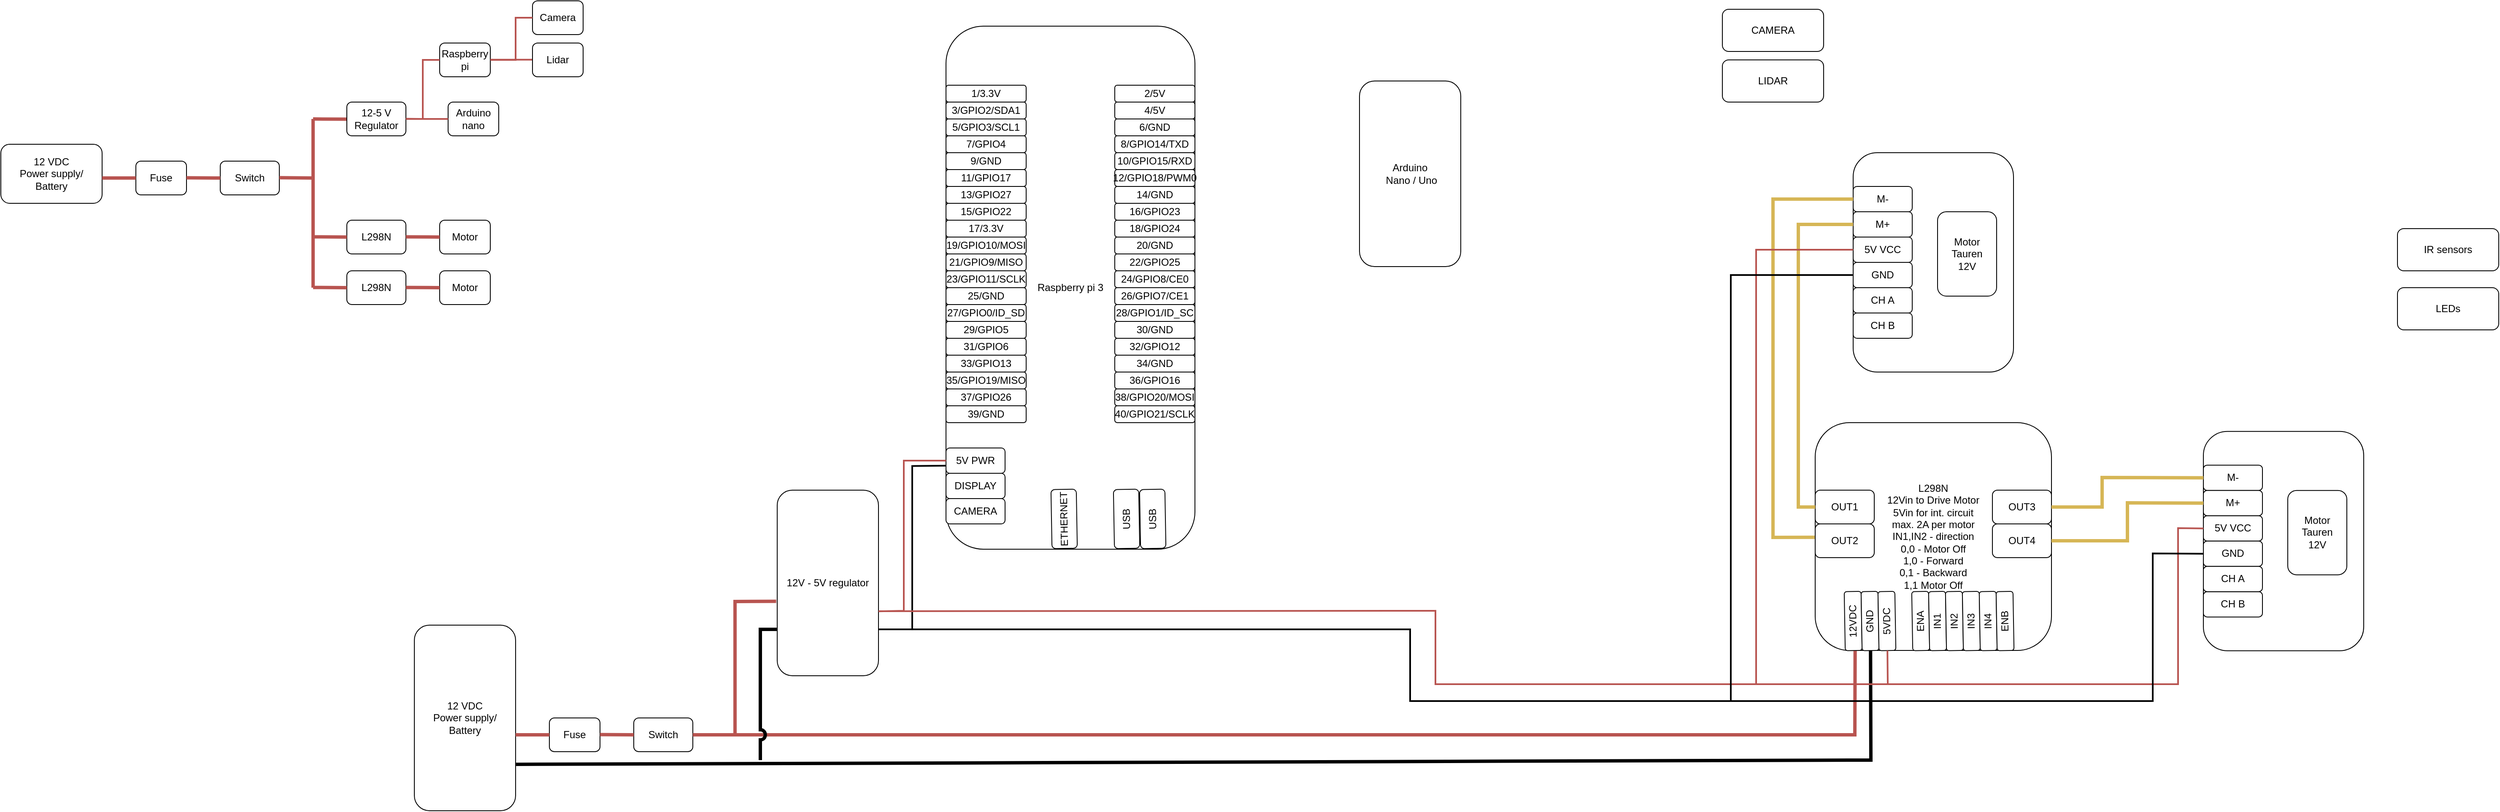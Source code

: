 <mxfile version="26.0.4">
  <diagram name="Page-1" id="2LinaW2AHTQOWjEhbmdY">
    <mxGraphModel dx="4407" dy="145" grid="1" gridSize="10" guides="1" tooltips="1" connect="1" arrows="1" fold="1" page="1" pageScale="1" pageWidth="850" pageHeight="1100" math="0" shadow="0">
      <root>
        <mxCell id="0" />
        <mxCell id="1" parent="0" />
        <mxCell id="aMWkvihcd568fM1Jqf82-2" value="12 VDC&lt;div&gt;Power supply/&lt;/div&gt;&lt;div&gt;Battery&lt;/div&gt;" style="rounded=1;whiteSpace=wrap;html=1;" parent="1" vertex="1">
          <mxGeometry x="-2180" y="1270" width="120" height="70" as="geometry" />
        </mxCell>
        <mxCell id="aMWkvihcd568fM1Jqf82-3" value="Switch" style="rounded=1;whiteSpace=wrap;html=1;" parent="1" vertex="1">
          <mxGeometry x="-1920" y="1290" width="70" height="40" as="geometry" />
        </mxCell>
        <mxCell id="aMWkvihcd568fM1Jqf82-12" value="LIDAR" style="rounded=1;whiteSpace=wrap;html=1;" parent="1" vertex="1">
          <mxGeometry x="-140" y="1170" width="120" height="50" as="geometry" />
        </mxCell>
        <mxCell id="aMWkvihcd568fM1Jqf82-13" value="IR sensors" style="rounded=1;whiteSpace=wrap;html=1;" parent="1" vertex="1">
          <mxGeometry x="660" y="1370" width="120" height="50" as="geometry" />
        </mxCell>
        <mxCell id="aMWkvihcd568fM1Jqf82-14" value="LEDs" style="rounded=1;whiteSpace=wrap;html=1;" parent="1" vertex="1">
          <mxGeometry x="660" y="1440" width="120" height="50" as="geometry" />
        </mxCell>
        <mxCell id="k5Y21xuu-AIX9unIA5QX-1" value="Fuse" style="rounded=1;whiteSpace=wrap;html=1;" parent="1" vertex="1">
          <mxGeometry x="-2020" y="1290" width="60" height="40" as="geometry" />
        </mxCell>
        <mxCell id="k5Y21xuu-AIX9unIA5QX-2" value="" style="endArrow=none;html=1;rounded=0;fillColor=#f8cecc;strokeColor=#b85450;strokeWidth=4;" parent="1" edge="1">
          <mxGeometry width="50" height="50" relative="1" as="geometry">
            <mxPoint x="-2060" y="1310" as="sourcePoint" />
            <mxPoint x="-2020" y="1310" as="targetPoint" />
          </mxGeometry>
        </mxCell>
        <mxCell id="k5Y21xuu-AIX9unIA5QX-5" value="" style="endArrow=none;html=1;rounded=0;fillColor=#f8cecc;strokeColor=#b85450;strokeWidth=4;" parent="1" edge="1">
          <mxGeometry width="50" height="50" relative="1" as="geometry">
            <mxPoint x="-1960" y="1309.71" as="sourcePoint" />
            <mxPoint x="-1920" y="1310" as="targetPoint" />
          </mxGeometry>
        </mxCell>
        <mxCell id="k5Y21xuu-AIX9unIA5QX-6" value="" style="endArrow=none;html=1;rounded=0;fillColor=#f8cecc;strokeColor=#b85450;strokeWidth=4;" parent="1" edge="1">
          <mxGeometry width="50" height="50" relative="1" as="geometry">
            <mxPoint x="-1850" y="1309.66" as="sourcePoint" />
            <mxPoint x="-1810" y="1309.95" as="targetPoint" />
          </mxGeometry>
        </mxCell>
        <mxCell id="k5Y21xuu-AIX9unIA5QX-7" value="" style="endArrow=none;html=1;rounded=0;fillColor=#f8cecc;strokeColor=#b85450;strokeWidth=4;" parent="1" edge="1">
          <mxGeometry width="50" height="50" relative="1" as="geometry">
            <mxPoint x="-1810" y="1240.02" as="sourcePoint" />
            <mxPoint x="-1810" y="1440" as="targetPoint" />
          </mxGeometry>
        </mxCell>
        <mxCell id="k5Y21xuu-AIX9unIA5QX-8" value="" style="endArrow=none;html=1;rounded=0;fillColor=#f8cecc;strokeColor=#b85450;strokeWidth=4;" parent="1" edge="1">
          <mxGeometry width="50" height="50" relative="1" as="geometry">
            <mxPoint x="-1810" y="1240" as="sourcePoint" />
            <mxPoint x="-1770" y="1240.29" as="targetPoint" />
          </mxGeometry>
        </mxCell>
        <mxCell id="k5Y21xuu-AIX9unIA5QX-9" value="12-5 V&lt;div&gt;Regulator&lt;/div&gt;" style="rounded=1;whiteSpace=wrap;html=1;" parent="1" vertex="1">
          <mxGeometry x="-1770" y="1220" width="70" height="40" as="geometry" />
        </mxCell>
        <mxCell id="k5Y21xuu-AIX9unIA5QX-10" value="L298N" style="rounded=1;whiteSpace=wrap;html=1;" parent="1" vertex="1">
          <mxGeometry x="-1770" y="1360" width="70" height="40" as="geometry" />
        </mxCell>
        <mxCell id="k5Y21xuu-AIX9unIA5QX-11" value="" style="endArrow=none;html=1;rounded=0;fillColor=#f8cecc;strokeColor=#b85450;strokeWidth=4;" parent="1" edge="1">
          <mxGeometry width="50" height="50" relative="1" as="geometry">
            <mxPoint x="-1810" y="1379.72" as="sourcePoint" />
            <mxPoint x="-1770" y="1380.01" as="targetPoint" />
          </mxGeometry>
        </mxCell>
        <mxCell id="k5Y21xuu-AIX9unIA5QX-12" value="L298N" style="rounded=1;whiteSpace=wrap;html=1;" parent="1" vertex="1">
          <mxGeometry x="-1770" y="1420" width="70" height="40" as="geometry" />
        </mxCell>
        <mxCell id="k5Y21xuu-AIX9unIA5QX-13" value="" style="endArrow=none;html=1;rounded=0;fillColor=#f8cecc;strokeColor=#b85450;strokeWidth=4;" parent="1" edge="1">
          <mxGeometry width="50" height="50" relative="1" as="geometry">
            <mxPoint x="-1810" y="1439.72" as="sourcePoint" />
            <mxPoint x="-1770" y="1440.01" as="targetPoint" />
          </mxGeometry>
        </mxCell>
        <mxCell id="k5Y21xuu-AIX9unIA5QX-14" value="Motor" style="whiteSpace=wrap;html=1;rounded=1;" parent="1" vertex="1">
          <mxGeometry x="-1660" y="1360" width="60" height="40" as="geometry" />
        </mxCell>
        <mxCell id="k5Y21xuu-AIX9unIA5QX-16" value="" style="endArrow=none;html=1;rounded=0;fillColor=#f8cecc;strokeColor=#b85450;strokeWidth=4;" parent="1" edge="1">
          <mxGeometry width="50" height="50" relative="1" as="geometry">
            <mxPoint x="-1700" y="1379.72" as="sourcePoint" />
            <mxPoint x="-1660" y="1380.01" as="targetPoint" />
          </mxGeometry>
        </mxCell>
        <mxCell id="k5Y21xuu-AIX9unIA5QX-17" value="Motor" style="whiteSpace=wrap;html=1;rounded=1;" parent="1" vertex="1">
          <mxGeometry x="-1660" y="1420" width="60" height="40" as="geometry" />
        </mxCell>
        <mxCell id="k5Y21xuu-AIX9unIA5QX-18" value="" style="endArrow=none;html=1;rounded=0;fillColor=#f8cecc;strokeColor=#b85450;strokeWidth=4;" parent="1" edge="1">
          <mxGeometry width="50" height="50" relative="1" as="geometry">
            <mxPoint x="-1700" y="1439.72" as="sourcePoint" />
            <mxPoint x="-1660" y="1440.01" as="targetPoint" />
          </mxGeometry>
        </mxCell>
        <mxCell id="k5Y21xuu-AIX9unIA5QX-19" value="Raspberry pi" style="whiteSpace=wrap;html=1;rounded=1;" parent="1" vertex="1">
          <mxGeometry x="-1660" y="1150" width="60" height="40" as="geometry" />
        </mxCell>
        <mxCell id="k5Y21xuu-AIX9unIA5QX-20" value="" style="endArrow=none;html=1;rounded=0;fillColor=#f8cecc;strokeColor=#b85450;strokeWidth=2;entryX=0;entryY=0.5;entryDx=0;entryDy=0;" parent="1" target="k5Y21xuu-AIX9unIA5QX-19" edge="1">
          <mxGeometry width="50" height="50" relative="1" as="geometry">
            <mxPoint x="-1700" y="1239.72" as="sourcePoint" />
            <mxPoint x="-1660" y="1240.01" as="targetPoint" />
            <Array as="points">
              <mxPoint x="-1680" y="1240" />
              <mxPoint x="-1680" y="1170" />
            </Array>
          </mxGeometry>
        </mxCell>
        <mxCell id="k5Y21xuu-AIX9unIA5QX-21" value="Arduino nano" style="whiteSpace=wrap;html=1;rounded=1;" parent="1" vertex="1">
          <mxGeometry x="-1650" y="1220" width="60" height="40" as="geometry" />
        </mxCell>
        <mxCell id="k5Y21xuu-AIX9unIA5QX-22" value="" style="endArrow=none;html=1;rounded=0;fillColor=#f8cecc;strokeColor=#b85450;strokeWidth=2;entryX=0;entryY=0.5;entryDx=0;entryDy=0;exitX=1;exitY=0.5;exitDx=0;exitDy=0;" parent="1" source="k5Y21xuu-AIX9unIA5QX-9" target="k5Y21xuu-AIX9unIA5QX-21" edge="1">
          <mxGeometry width="50" height="50" relative="1" as="geometry">
            <mxPoint x="-1690" y="1249.72" as="sourcePoint" />
            <mxPoint x="-1650" y="1180" as="targetPoint" />
            <Array as="points">
              <mxPoint x="-1670" y="1240" />
            </Array>
          </mxGeometry>
        </mxCell>
        <mxCell id="k5Y21xuu-AIX9unIA5QX-23" value="" style="endArrow=none;html=1;rounded=0;fillColor=#f8cecc;strokeColor=#b85450;strokeWidth=2;entryX=0;entryY=0.5;entryDx=0;entryDy=0;exitX=1;exitY=0.5;exitDx=0;exitDy=0;" parent="1" edge="1">
          <mxGeometry width="50" height="50" relative="1" as="geometry">
            <mxPoint x="-1600" y="1169.72" as="sourcePoint" />
            <mxPoint x="-1550" y="1169.72" as="targetPoint" />
            <Array as="points">
              <mxPoint x="-1570" y="1169.72" />
            </Array>
          </mxGeometry>
        </mxCell>
        <mxCell id="k5Y21xuu-AIX9unIA5QX-24" value="Lidar" style="whiteSpace=wrap;html=1;rounded=1;" parent="1" vertex="1">
          <mxGeometry x="-1550" y="1150" width="60" height="40" as="geometry" />
        </mxCell>
        <mxCell id="k5Y21xuu-AIX9unIA5QX-25" value="Camera" style="whiteSpace=wrap;html=1;rounded=1;" parent="1" vertex="1">
          <mxGeometry x="-1550" y="1100" width="60" height="40" as="geometry" />
        </mxCell>
        <mxCell id="k5Y21xuu-AIX9unIA5QX-26" value="" style="endArrow=none;html=1;rounded=0;fillColor=#f8cecc;strokeColor=#b85450;strokeWidth=2;entryX=0;entryY=0.5;entryDx=0;entryDy=0;" parent="1" target="k5Y21xuu-AIX9unIA5QX-25" edge="1">
          <mxGeometry width="50" height="50" relative="1" as="geometry">
            <mxPoint x="-1600" y="1170" as="sourcePoint" />
            <mxPoint x="-1540" y="1179.72" as="targetPoint" />
            <Array as="points">
              <mxPoint x="-1570" y="1170" />
              <mxPoint x="-1570" y="1120" />
            </Array>
          </mxGeometry>
        </mxCell>
        <mxCell id="k5Y21xuu-AIX9unIA5QX-41" value="" style="group" parent="1" vertex="1" connectable="0">
          <mxGeometry x="-30" y="1600" width="280" height="270.339" as="geometry" />
        </mxCell>
        <mxCell id="k5Y21xuu-AIX9unIA5QX-27" value="L298N&lt;br&gt;12Vin to Drive Motor&lt;br&gt;5Vin for int. circuit&lt;br&gt;max. 2A per motor&lt;br&gt;IN1,IN2 - direction&lt;br&gt;0,0 - Motor Off&lt;div&gt;1,0 - Forward&lt;/div&gt;&lt;div&gt;0,1 - Backward&lt;/div&gt;&lt;div&gt;1,1 Motor Off&lt;/div&gt;" style="rounded=1;whiteSpace=wrap;html=1;" parent="k5Y21xuu-AIX9unIA5QX-41" vertex="1">
          <mxGeometry width="280" height="270" as="geometry" />
        </mxCell>
        <mxCell id="k5Y21xuu-AIX9unIA5QX-28" value="OUT1" style="rounded=1;whiteSpace=wrap;html=1;" parent="k5Y21xuu-AIX9unIA5QX-41" vertex="1">
          <mxGeometry y="80" width="70" height="40" as="geometry" />
        </mxCell>
        <mxCell id="k5Y21xuu-AIX9unIA5QX-29" value="OUT2" style="rounded=1;whiteSpace=wrap;html=1;" parent="k5Y21xuu-AIX9unIA5QX-41" vertex="1">
          <mxGeometry y="120" width="70" height="40" as="geometry" />
        </mxCell>
        <mxCell id="k5Y21xuu-AIX9unIA5QX-30" value="OUT3" style="rounded=1;whiteSpace=wrap;html=1;" parent="k5Y21xuu-AIX9unIA5QX-41" vertex="1">
          <mxGeometry x="210" y="80" width="70" height="40" as="geometry" />
        </mxCell>
        <mxCell id="k5Y21xuu-AIX9unIA5QX-31" value="OUT4" style="rounded=1;whiteSpace=wrap;html=1;" parent="k5Y21xuu-AIX9unIA5QX-41" vertex="1">
          <mxGeometry x="210" y="120" width="70" height="40" as="geometry" />
        </mxCell>
        <mxCell id="k5Y21xuu-AIX9unIA5QX-32" value="12VDC" style="rounded=1;whiteSpace=wrap;html=1;rotation=-91;" parent="k5Y21xuu-AIX9unIA5QX-41" vertex="1">
          <mxGeometry x="10" y="225.17" width="70" height="20" as="geometry" />
        </mxCell>
        <mxCell id="k5Y21xuu-AIX9unIA5QX-33" value="GND" style="rounded=1;whiteSpace=wrap;html=1;rotation=-91;" parent="k5Y21xuu-AIX9unIA5QX-41" vertex="1">
          <mxGeometry x="30" y="225.17" width="70" height="20" as="geometry" />
        </mxCell>
        <mxCell id="k5Y21xuu-AIX9unIA5QX-34" value="5VDC" style="rounded=1;whiteSpace=wrap;html=1;rotation=-91;" parent="k5Y21xuu-AIX9unIA5QX-41" vertex="1">
          <mxGeometry x="50" y="225.17" width="70" height="20" as="geometry" />
        </mxCell>
        <mxCell id="k5Y21xuu-AIX9unIA5QX-35" value="ENA" style="rounded=1;whiteSpace=wrap;html=1;rotation=-91;" parent="k5Y21xuu-AIX9unIA5QX-41" vertex="1">
          <mxGeometry x="90" y="225.17" width="70" height="20" as="geometry" />
        </mxCell>
        <mxCell id="k5Y21xuu-AIX9unIA5QX-36" value="IN1" style="rounded=1;whiteSpace=wrap;html=1;rotation=-91;" parent="k5Y21xuu-AIX9unIA5QX-41" vertex="1">
          <mxGeometry x="110" y="225.17" width="70" height="20" as="geometry" />
        </mxCell>
        <mxCell id="k5Y21xuu-AIX9unIA5QX-37" value="IN2" style="rounded=1;whiteSpace=wrap;html=1;rotation=-91;" parent="k5Y21xuu-AIX9unIA5QX-41" vertex="1">
          <mxGeometry x="130" y="225.17" width="70" height="20" as="geometry" />
        </mxCell>
        <mxCell id="k5Y21xuu-AIX9unIA5QX-38" value="IN3" style="rounded=1;whiteSpace=wrap;html=1;rotation=-91;" parent="k5Y21xuu-AIX9unIA5QX-41" vertex="1">
          <mxGeometry x="150" y="225.17" width="70" height="20" as="geometry" />
        </mxCell>
        <mxCell id="k5Y21xuu-AIX9unIA5QX-39" value="IN4" style="rounded=1;whiteSpace=wrap;html=1;rotation=-91;" parent="k5Y21xuu-AIX9unIA5QX-41" vertex="1">
          <mxGeometry x="170" y="225.17" width="70" height="20" as="geometry" />
        </mxCell>
        <mxCell id="k5Y21xuu-AIX9unIA5QX-40" value="ENB" style="rounded=1;whiteSpace=wrap;html=1;rotation=-91;" parent="k5Y21xuu-AIX9unIA5QX-41" vertex="1">
          <mxGeometry x="190" y="225.17" width="70" height="20" as="geometry" />
        </mxCell>
        <mxCell id="k5Y21xuu-AIX9unIA5QX-133" value="" style="group" parent="1" vertex="1" connectable="0">
          <mxGeometry x="-1060" y="1130" width="295" height="620" as="geometry" />
        </mxCell>
        <mxCell id="aMWkvihcd568fM1Jqf82-4" value="Raspberry pi 3" style="rounded=1;whiteSpace=wrap;html=1;" parent="k5Y21xuu-AIX9unIA5QX-133" vertex="1">
          <mxGeometry width="295" height="620" as="geometry" />
        </mxCell>
        <mxCell id="k5Y21xuu-AIX9unIA5QX-87" value="1/3.3V" style="whiteSpace=wrap;html=1;rounded=1;" parent="k5Y21xuu-AIX9unIA5QX-133" vertex="1">
          <mxGeometry y="70" width="95" height="20" as="geometry" />
        </mxCell>
        <mxCell id="k5Y21xuu-AIX9unIA5QX-88" value="3/GPIO2/SDA1" style="whiteSpace=wrap;html=1;rounded=1;" parent="k5Y21xuu-AIX9unIA5QX-133" vertex="1">
          <mxGeometry y="90" width="95" height="20" as="geometry" />
        </mxCell>
        <mxCell id="k5Y21xuu-AIX9unIA5QX-89" value="5/GPIO3/SCL1" style="whiteSpace=wrap;html=1;rounded=1;" parent="k5Y21xuu-AIX9unIA5QX-133" vertex="1">
          <mxGeometry y="110" width="95" height="20" as="geometry" />
        </mxCell>
        <mxCell id="k5Y21xuu-AIX9unIA5QX-90" value="7/GPIO4" style="whiteSpace=wrap;html=1;rounded=1;" parent="k5Y21xuu-AIX9unIA5QX-133" vertex="1">
          <mxGeometry y="130" width="95" height="20" as="geometry" />
        </mxCell>
        <mxCell id="k5Y21xuu-AIX9unIA5QX-91" value="9/GND" style="whiteSpace=wrap;html=1;rounded=1;" parent="k5Y21xuu-AIX9unIA5QX-133" vertex="1">
          <mxGeometry y="150" width="95" height="20" as="geometry" />
        </mxCell>
        <mxCell id="k5Y21xuu-AIX9unIA5QX-92" value="11/GPIO17" style="whiteSpace=wrap;html=1;rounded=1;" parent="k5Y21xuu-AIX9unIA5QX-133" vertex="1">
          <mxGeometry y="170" width="95" height="20" as="geometry" />
        </mxCell>
        <mxCell id="k5Y21xuu-AIX9unIA5QX-93" value="13/GPIO27" style="whiteSpace=wrap;html=1;rounded=1;" parent="k5Y21xuu-AIX9unIA5QX-133" vertex="1">
          <mxGeometry y="190" width="95" height="20" as="geometry" />
        </mxCell>
        <mxCell id="k5Y21xuu-AIX9unIA5QX-94" value="15/GPIO22" style="whiteSpace=wrap;html=1;rounded=1;" parent="k5Y21xuu-AIX9unIA5QX-133" vertex="1">
          <mxGeometry y="210" width="95" height="20" as="geometry" />
        </mxCell>
        <mxCell id="k5Y21xuu-AIX9unIA5QX-95" value="17/3.3V" style="whiteSpace=wrap;html=1;rounded=1;" parent="k5Y21xuu-AIX9unIA5QX-133" vertex="1">
          <mxGeometry y="230" width="95" height="20" as="geometry" />
        </mxCell>
        <mxCell id="k5Y21xuu-AIX9unIA5QX-96" value="19/GPIO10/MOSI" style="whiteSpace=wrap;html=1;rounded=1;" parent="k5Y21xuu-AIX9unIA5QX-133" vertex="1">
          <mxGeometry y="250" width="95" height="20" as="geometry" />
        </mxCell>
        <mxCell id="k5Y21xuu-AIX9unIA5QX-97" value="21/GPIO9/MISO" style="whiteSpace=wrap;html=1;rounded=1;" parent="k5Y21xuu-AIX9unIA5QX-133" vertex="1">
          <mxGeometry y="270" width="95" height="20" as="geometry" />
        </mxCell>
        <mxCell id="k5Y21xuu-AIX9unIA5QX-98" value="23/GPIO11/SCLK" style="whiteSpace=wrap;html=1;rounded=1;" parent="k5Y21xuu-AIX9unIA5QX-133" vertex="1">
          <mxGeometry y="290" width="95" height="20" as="geometry" />
        </mxCell>
        <mxCell id="k5Y21xuu-AIX9unIA5QX-99" value="25/GND" style="whiteSpace=wrap;html=1;rounded=1;" parent="k5Y21xuu-AIX9unIA5QX-133" vertex="1">
          <mxGeometry y="310" width="95" height="20" as="geometry" />
        </mxCell>
        <mxCell id="k5Y21xuu-AIX9unIA5QX-100" value="27/GPIO0/ID_SD" style="whiteSpace=wrap;html=1;rounded=1;" parent="k5Y21xuu-AIX9unIA5QX-133" vertex="1">
          <mxGeometry y="330" width="95" height="20" as="geometry" />
        </mxCell>
        <mxCell id="k5Y21xuu-AIX9unIA5QX-101" value="29/GPIO5" style="whiteSpace=wrap;html=1;rounded=1;" parent="k5Y21xuu-AIX9unIA5QX-133" vertex="1">
          <mxGeometry y="350" width="95" height="20" as="geometry" />
        </mxCell>
        <mxCell id="k5Y21xuu-AIX9unIA5QX-102" value="31/GPIO6" style="whiteSpace=wrap;html=1;rounded=1;" parent="k5Y21xuu-AIX9unIA5QX-133" vertex="1">
          <mxGeometry y="370" width="95" height="20" as="geometry" />
        </mxCell>
        <mxCell id="k5Y21xuu-AIX9unIA5QX-103" value="33/GPIO13" style="whiteSpace=wrap;html=1;rounded=1;" parent="k5Y21xuu-AIX9unIA5QX-133" vertex="1">
          <mxGeometry y="390" width="95" height="20" as="geometry" />
        </mxCell>
        <mxCell id="k5Y21xuu-AIX9unIA5QX-104" value="35/GPIO19/MISO" style="whiteSpace=wrap;html=1;rounded=1;" parent="k5Y21xuu-AIX9unIA5QX-133" vertex="1">
          <mxGeometry y="410" width="95" height="20" as="geometry" />
        </mxCell>
        <mxCell id="k5Y21xuu-AIX9unIA5QX-105" value="37/GPIO26" style="whiteSpace=wrap;html=1;rounded=1;" parent="k5Y21xuu-AIX9unIA5QX-133" vertex="1">
          <mxGeometry y="430" width="95" height="20" as="geometry" />
        </mxCell>
        <mxCell id="k5Y21xuu-AIX9unIA5QX-106" value="39/GND" style="whiteSpace=wrap;html=1;rounded=1;" parent="k5Y21xuu-AIX9unIA5QX-133" vertex="1">
          <mxGeometry y="450" width="95" height="20" as="geometry" />
        </mxCell>
        <mxCell id="k5Y21xuu-AIX9unIA5QX-107" value="2/5V" style="whiteSpace=wrap;html=1;rounded=1;" parent="k5Y21xuu-AIX9unIA5QX-133" vertex="1">
          <mxGeometry x="200" y="70" width="95" height="20" as="geometry" />
        </mxCell>
        <mxCell id="k5Y21xuu-AIX9unIA5QX-108" value="4/5V" style="whiteSpace=wrap;html=1;rounded=1;" parent="k5Y21xuu-AIX9unIA5QX-133" vertex="1">
          <mxGeometry x="200" y="90" width="95" height="20" as="geometry" />
        </mxCell>
        <mxCell id="k5Y21xuu-AIX9unIA5QX-109" value="6/GND" style="whiteSpace=wrap;html=1;rounded=1;" parent="k5Y21xuu-AIX9unIA5QX-133" vertex="1">
          <mxGeometry x="200" y="110" width="95" height="20" as="geometry" />
        </mxCell>
        <mxCell id="k5Y21xuu-AIX9unIA5QX-110" value="8/GPIO14/TXD" style="whiteSpace=wrap;html=1;rounded=1;" parent="k5Y21xuu-AIX9unIA5QX-133" vertex="1">
          <mxGeometry x="200" y="130" width="95" height="20" as="geometry" />
        </mxCell>
        <mxCell id="k5Y21xuu-AIX9unIA5QX-111" value="10/GPIO15/RXD" style="whiteSpace=wrap;html=1;rounded=1;" parent="k5Y21xuu-AIX9unIA5QX-133" vertex="1">
          <mxGeometry x="200" y="150" width="95" height="20" as="geometry" />
        </mxCell>
        <mxCell id="k5Y21xuu-AIX9unIA5QX-112" value="12/GPIO18/PWM0" style="whiteSpace=wrap;html=1;rounded=1;" parent="k5Y21xuu-AIX9unIA5QX-133" vertex="1">
          <mxGeometry x="200" y="170" width="95" height="20" as="geometry" />
        </mxCell>
        <mxCell id="k5Y21xuu-AIX9unIA5QX-113" value="14/GND" style="whiteSpace=wrap;html=1;rounded=1;" parent="k5Y21xuu-AIX9unIA5QX-133" vertex="1">
          <mxGeometry x="200" y="190" width="95" height="20" as="geometry" />
        </mxCell>
        <mxCell id="k5Y21xuu-AIX9unIA5QX-114" value="16/GPIO23" style="whiteSpace=wrap;html=1;rounded=1;" parent="k5Y21xuu-AIX9unIA5QX-133" vertex="1">
          <mxGeometry x="200" y="210" width="95" height="20" as="geometry" />
        </mxCell>
        <mxCell id="k5Y21xuu-AIX9unIA5QX-115" value="18/GPIO24" style="whiteSpace=wrap;html=1;rounded=1;" parent="k5Y21xuu-AIX9unIA5QX-133" vertex="1">
          <mxGeometry x="200" y="230" width="95" height="20" as="geometry" />
        </mxCell>
        <mxCell id="k5Y21xuu-AIX9unIA5QX-116" value="20/GND" style="whiteSpace=wrap;html=1;rounded=1;" parent="k5Y21xuu-AIX9unIA5QX-133" vertex="1">
          <mxGeometry x="200" y="250" width="95" height="20" as="geometry" />
        </mxCell>
        <mxCell id="k5Y21xuu-AIX9unIA5QX-117" value="22/GPIO25" style="whiteSpace=wrap;html=1;rounded=1;" parent="k5Y21xuu-AIX9unIA5QX-133" vertex="1">
          <mxGeometry x="200" y="270" width="95" height="20" as="geometry" />
        </mxCell>
        <mxCell id="k5Y21xuu-AIX9unIA5QX-118" value="24/GPIO8/CE0" style="whiteSpace=wrap;html=1;rounded=1;" parent="k5Y21xuu-AIX9unIA5QX-133" vertex="1">
          <mxGeometry x="200" y="290" width="95" height="20" as="geometry" />
        </mxCell>
        <mxCell id="k5Y21xuu-AIX9unIA5QX-119" value="26/GPIO7/CE1" style="whiteSpace=wrap;html=1;rounded=1;" parent="k5Y21xuu-AIX9unIA5QX-133" vertex="1">
          <mxGeometry x="200" y="310" width="95" height="20" as="geometry" />
        </mxCell>
        <mxCell id="k5Y21xuu-AIX9unIA5QX-120" value="28/GPIO1/ID_SC" style="whiteSpace=wrap;html=1;rounded=1;" parent="k5Y21xuu-AIX9unIA5QX-133" vertex="1">
          <mxGeometry x="200" y="330" width="95" height="20" as="geometry" />
        </mxCell>
        <mxCell id="k5Y21xuu-AIX9unIA5QX-121" value="30/GND" style="whiteSpace=wrap;html=1;rounded=1;" parent="k5Y21xuu-AIX9unIA5QX-133" vertex="1">
          <mxGeometry x="200" y="350" width="95" height="20" as="geometry" />
        </mxCell>
        <mxCell id="k5Y21xuu-AIX9unIA5QX-122" value="32/GPIO12" style="whiteSpace=wrap;html=1;rounded=1;" parent="k5Y21xuu-AIX9unIA5QX-133" vertex="1">
          <mxGeometry x="200" y="370" width="95" height="20" as="geometry" />
        </mxCell>
        <mxCell id="k5Y21xuu-AIX9unIA5QX-123" value="34/GND" style="whiteSpace=wrap;html=1;rounded=1;" parent="k5Y21xuu-AIX9unIA5QX-133" vertex="1">
          <mxGeometry x="200" y="390" width="95" height="20" as="geometry" />
        </mxCell>
        <mxCell id="k5Y21xuu-AIX9unIA5QX-124" value="36/GPIO16" style="whiteSpace=wrap;html=1;rounded=1;" parent="k5Y21xuu-AIX9unIA5QX-133" vertex="1">
          <mxGeometry x="200" y="410" width="95" height="20" as="geometry" />
        </mxCell>
        <mxCell id="k5Y21xuu-AIX9unIA5QX-125" value="38/GPIO20/MOSI" style="whiteSpace=wrap;html=1;rounded=1;" parent="k5Y21xuu-AIX9unIA5QX-133" vertex="1">
          <mxGeometry x="200" y="430" width="95" height="20" as="geometry" />
        </mxCell>
        <mxCell id="k5Y21xuu-AIX9unIA5QX-126" value="40/GPIO21/SCLK" style="whiteSpace=wrap;html=1;rounded=1;" parent="k5Y21xuu-AIX9unIA5QX-133" vertex="1">
          <mxGeometry x="200" y="450" width="95" height="20" as="geometry" />
        </mxCell>
        <mxCell id="k5Y21xuu-AIX9unIA5QX-127" value="USB" style="rounded=1;whiteSpace=wrap;html=1;rotation=-91;" parent="k5Y21xuu-AIX9unIA5QX-133" vertex="1">
          <mxGeometry x="210" y="569.09" width="70" height="30" as="geometry" />
        </mxCell>
        <mxCell id="k5Y21xuu-AIX9unIA5QX-128" value="USB" style="rounded=1;whiteSpace=wrap;html=1;rotation=-91;" parent="k5Y21xuu-AIX9unIA5QX-133" vertex="1">
          <mxGeometry x="179" y="569.09" width="70" height="30" as="geometry" />
        </mxCell>
        <mxCell id="k5Y21xuu-AIX9unIA5QX-129" value="ETHERNET" style="rounded=1;whiteSpace=wrap;html=1;rotation=-91;" parent="k5Y21xuu-AIX9unIA5QX-133" vertex="1">
          <mxGeometry x="105" y="569.09" width="70" height="30" as="geometry" />
        </mxCell>
        <mxCell id="k5Y21xuu-AIX9unIA5QX-130" value="5V PWR" style="rounded=1;whiteSpace=wrap;html=1;rotation=0;" parent="k5Y21xuu-AIX9unIA5QX-133" vertex="1">
          <mxGeometry y="500" width="70" height="30" as="geometry" />
        </mxCell>
        <mxCell id="k5Y21xuu-AIX9unIA5QX-131" value="DISPLAY" style="rounded=1;whiteSpace=wrap;html=1;rotation=0;" parent="k5Y21xuu-AIX9unIA5QX-133" vertex="1">
          <mxGeometry y="530" width="70" height="30" as="geometry" />
        </mxCell>
        <mxCell id="k5Y21xuu-AIX9unIA5QX-132" value="CAMERA" style="rounded=1;whiteSpace=wrap;html=1;rotation=0;" parent="k5Y21xuu-AIX9unIA5QX-133" vertex="1">
          <mxGeometry y="560" width="70" height="30" as="geometry" />
        </mxCell>
        <mxCell id="k5Y21xuu-AIX9unIA5QX-143" value="" style="group" parent="1" vertex="1" connectable="0">
          <mxGeometry x="430" y="1610.34" width="190" height="260" as="geometry" />
        </mxCell>
        <mxCell id="k5Y21xuu-AIX9unIA5QX-134" value="" style="rounded=1;whiteSpace=wrap;html=1;" parent="k5Y21xuu-AIX9unIA5QX-143" vertex="1">
          <mxGeometry width="190" height="260" as="geometry" />
        </mxCell>
        <mxCell id="k5Y21xuu-AIX9unIA5QX-135" value="M-" style="rounded=1;whiteSpace=wrap;html=1;rotation=0;" parent="k5Y21xuu-AIX9unIA5QX-143" vertex="1">
          <mxGeometry y="40" width="70" height="30" as="geometry" />
        </mxCell>
        <mxCell id="k5Y21xuu-AIX9unIA5QX-136" value="M+" style="rounded=1;whiteSpace=wrap;html=1;rotation=0;" parent="k5Y21xuu-AIX9unIA5QX-143" vertex="1">
          <mxGeometry y="70" width="70" height="30" as="geometry" />
        </mxCell>
        <mxCell id="k5Y21xuu-AIX9unIA5QX-137" value="5V VCC" style="rounded=1;whiteSpace=wrap;html=1;rotation=0;" parent="k5Y21xuu-AIX9unIA5QX-143" vertex="1">
          <mxGeometry y="100" width="70" height="30" as="geometry" />
        </mxCell>
        <mxCell id="k5Y21xuu-AIX9unIA5QX-138" value="GND" style="rounded=1;whiteSpace=wrap;html=1;rotation=0;" parent="k5Y21xuu-AIX9unIA5QX-143" vertex="1">
          <mxGeometry y="130" width="70" height="30" as="geometry" />
        </mxCell>
        <mxCell id="k5Y21xuu-AIX9unIA5QX-139" value="CH B" style="rounded=1;whiteSpace=wrap;html=1;rotation=0;" parent="k5Y21xuu-AIX9unIA5QX-143" vertex="1">
          <mxGeometry y="190" width="70" height="30" as="geometry" />
        </mxCell>
        <mxCell id="k5Y21xuu-AIX9unIA5QX-140" value="CH A" style="rounded=1;whiteSpace=wrap;html=1;rotation=0;" parent="k5Y21xuu-AIX9unIA5QX-143" vertex="1">
          <mxGeometry y="160" width="70" height="30" as="geometry" />
        </mxCell>
        <mxCell id="k5Y21xuu-AIX9unIA5QX-142" value="Motor&lt;br&gt;Tauren&lt;br&gt;12V" style="rounded=1;whiteSpace=wrap;html=1;rotation=0;" parent="k5Y21xuu-AIX9unIA5QX-143" vertex="1">
          <mxGeometry x="100" y="70" width="70" height="100" as="geometry" />
        </mxCell>
        <mxCell id="k5Y21xuu-AIX9unIA5QX-144" value="" style="group" parent="1" vertex="1" connectable="0">
          <mxGeometry x="15" y="1280" width="190" height="260" as="geometry" />
        </mxCell>
        <mxCell id="k5Y21xuu-AIX9unIA5QX-145" value="" style="rounded=1;whiteSpace=wrap;html=1;" parent="k5Y21xuu-AIX9unIA5QX-144" vertex="1">
          <mxGeometry width="190" height="260" as="geometry" />
        </mxCell>
        <mxCell id="k5Y21xuu-AIX9unIA5QX-146" value="M-" style="rounded=1;whiteSpace=wrap;html=1;rotation=0;" parent="k5Y21xuu-AIX9unIA5QX-144" vertex="1">
          <mxGeometry y="40" width="70" height="30" as="geometry" />
        </mxCell>
        <mxCell id="k5Y21xuu-AIX9unIA5QX-147" value="M+" style="rounded=1;whiteSpace=wrap;html=1;rotation=0;" parent="k5Y21xuu-AIX9unIA5QX-144" vertex="1">
          <mxGeometry y="70" width="70" height="30" as="geometry" />
        </mxCell>
        <mxCell id="k5Y21xuu-AIX9unIA5QX-148" value="5V VCC" style="rounded=1;whiteSpace=wrap;html=1;rotation=0;" parent="k5Y21xuu-AIX9unIA5QX-144" vertex="1">
          <mxGeometry y="100" width="70" height="30" as="geometry" />
        </mxCell>
        <mxCell id="k5Y21xuu-AIX9unIA5QX-149" value="GND" style="rounded=1;whiteSpace=wrap;html=1;rotation=0;" parent="k5Y21xuu-AIX9unIA5QX-144" vertex="1">
          <mxGeometry y="130" width="70" height="30" as="geometry" />
        </mxCell>
        <mxCell id="k5Y21xuu-AIX9unIA5QX-150" value="CH B" style="rounded=1;whiteSpace=wrap;html=1;rotation=0;" parent="k5Y21xuu-AIX9unIA5QX-144" vertex="1">
          <mxGeometry y="190" width="70" height="30" as="geometry" />
        </mxCell>
        <mxCell id="k5Y21xuu-AIX9unIA5QX-151" value="CH A" style="rounded=1;whiteSpace=wrap;html=1;rotation=0;" parent="k5Y21xuu-AIX9unIA5QX-144" vertex="1">
          <mxGeometry y="160" width="70" height="30" as="geometry" />
        </mxCell>
        <mxCell id="k5Y21xuu-AIX9unIA5QX-152" value="Motor&lt;br&gt;Tauren&lt;br&gt;12V" style="rounded=1;whiteSpace=wrap;html=1;rotation=0;" parent="k5Y21xuu-AIX9unIA5QX-144" vertex="1">
          <mxGeometry x="100" y="70" width="70" height="100" as="geometry" />
        </mxCell>
        <mxCell id="k5Y21xuu-AIX9unIA5QX-157" value="" style="endArrow=none;html=1;rounded=0;exitX=0;exitY=0.5;exitDx=0;exitDy=0;entryX=0;entryY=0.5;entryDx=0;entryDy=0;fillColor=#fff2cc;strokeColor=#d6b656;strokeWidth=4;" parent="1" source="k5Y21xuu-AIX9unIA5QX-28" target="k5Y21xuu-AIX9unIA5QX-147" edge="1">
          <mxGeometry width="50" height="50" relative="1" as="geometry">
            <mxPoint x="220" y="1409.66" as="sourcePoint" />
            <mxPoint x="440" y="1359.66" as="targetPoint" />
            <Array as="points">
              <mxPoint x="-50" y="1700" />
              <mxPoint x="-50" y="1365" />
            </Array>
          </mxGeometry>
        </mxCell>
        <mxCell id="k5Y21xuu-AIX9unIA5QX-158" value="12 VDC&lt;div&gt;Power supply/&lt;/div&gt;&lt;div&gt;Battery&lt;/div&gt;" style="rounded=1;whiteSpace=wrap;html=1;" parent="1" vertex="1">
          <mxGeometry x="-1690" y="1840" width="120" height="220" as="geometry" />
        </mxCell>
        <mxCell id="k5Y21xuu-AIX9unIA5QX-159" value="Switch" style="rounded=1;whiteSpace=wrap;html=1;" parent="1" vertex="1">
          <mxGeometry x="-1430" y="1950" width="70" height="40" as="geometry" />
        </mxCell>
        <mxCell id="k5Y21xuu-AIX9unIA5QX-160" value="Fuse" style="rounded=1;whiteSpace=wrap;html=1;" parent="1" vertex="1">
          <mxGeometry x="-1530" y="1950" width="60" height="40" as="geometry" />
        </mxCell>
        <mxCell id="k5Y21xuu-AIX9unIA5QX-161" value="" style="endArrow=none;html=1;rounded=0;fillColor=#f8cecc;strokeColor=#b85450;strokeWidth=4;" parent="1" edge="1">
          <mxGeometry width="50" height="50" relative="1" as="geometry">
            <mxPoint x="-1570" y="1970" as="sourcePoint" />
            <mxPoint x="-1530" y="1970" as="targetPoint" />
          </mxGeometry>
        </mxCell>
        <mxCell id="k5Y21xuu-AIX9unIA5QX-162" value="" style="endArrow=none;html=1;rounded=0;fillColor=#f8cecc;strokeColor=#b85450;strokeWidth=4;" parent="1" edge="1">
          <mxGeometry width="50" height="50" relative="1" as="geometry">
            <mxPoint x="-1470" y="1969.71" as="sourcePoint" />
            <mxPoint x="-1430" y="1970" as="targetPoint" />
          </mxGeometry>
        </mxCell>
        <mxCell id="k5Y21xuu-AIX9unIA5QX-163" value="" style="endArrow=none;html=1;rounded=0;fillColor=#f8cecc;strokeColor=#b85450;strokeWidth=4;exitX=1;exitY=0.5;exitDx=0;exitDy=0;" parent="1" source="k5Y21xuu-AIX9unIA5QX-159" edge="1">
          <mxGeometry width="50" height="50" relative="1" as="geometry">
            <mxPoint x="-520" y="1969.71" as="sourcePoint" />
            <mxPoint x="-10" y="1970" as="targetPoint" />
          </mxGeometry>
        </mxCell>
        <mxCell id="k5Y21xuu-AIX9unIA5QX-166" value="" style="endArrow=none;html=1;rounded=0;fillColor=#f8cecc;strokeColor=#000000;strokeWidth=4;exitX=1;exitY=0.75;exitDx=0;exitDy=0;" parent="1" source="k5Y21xuu-AIX9unIA5QX-158" edge="1">
          <mxGeometry width="50" height="50" relative="1" as="geometry">
            <mxPoint x="-60" y="2010" as="sourcePoint" />
            <mxPoint x="10" y="2000" as="targetPoint" />
          </mxGeometry>
        </mxCell>
        <mxCell id="k5Y21xuu-AIX9unIA5QX-167" value="" style="endArrow=none;html=1;rounded=0;fillColor=#f8cecc;strokeColor=#b85450;strokeWidth=4;exitX=0.169;exitY=1.002;exitDx=0;exitDy=0;exitPerimeter=0;" parent="1" source="k5Y21xuu-AIX9unIA5QX-27" edge="1">
          <mxGeometry width="50" height="50" relative="1" as="geometry">
            <mxPoint x="-10" y="1720.34" as="sourcePoint" />
            <mxPoint x="-10" y="1970" as="targetPoint" />
            <Array as="points">
              <mxPoint x="17" y="1970" />
            </Array>
          </mxGeometry>
        </mxCell>
        <mxCell id="k5Y21xuu-AIX9unIA5QX-168" value="" style="endArrow=none;html=1;rounded=0;fillColor=#f8cecc;strokeColor=#000000;strokeWidth=4;exitX=0;exitY=0.5;exitDx=0;exitDy=0;jumpStyle=arc;" parent="1" source="k5Y21xuu-AIX9unIA5QX-33" edge="1">
          <mxGeometry width="50" height="50" relative="1" as="geometry">
            <mxPoint x="116" y="1730" as="sourcePoint" />
            <mxPoint x="10" y="2000" as="targetPoint" />
            <Array as="points">
              <mxPoint x="36" y="2000" />
            </Array>
          </mxGeometry>
        </mxCell>
        <mxCell id="k5Y21xuu-AIX9unIA5QX-169" value="" style="endArrow=none;html=1;rounded=0;exitX=-0.009;exitY=0.398;exitDx=0;exitDy=0;entryX=0;entryY=0.5;entryDx=0;entryDy=0;fillColor=#fff2cc;strokeColor=#d6b656;strokeWidth=4;exitPerimeter=0;" parent="1" source="k5Y21xuu-AIX9unIA5QX-29" target="k5Y21xuu-AIX9unIA5QX-146" edge="1">
          <mxGeometry width="50" height="50" relative="1" as="geometry">
            <mxPoint x="-60" y="1675.34" as="sourcePoint" />
            <mxPoint x="410" y="1340.34" as="targetPoint" />
            <Array as="points">
              <mxPoint x="-80" y="1736" />
              <mxPoint x="-80" y="1335" />
            </Array>
          </mxGeometry>
        </mxCell>
        <mxCell id="k5Y21xuu-AIX9unIA5QX-170" value="" style="endArrow=none;html=1;rounded=0;entryX=0;entryY=0.5;entryDx=0;entryDy=0;exitX=1;exitY=0.5;exitDx=0;exitDy=0;strokeColor=#d6b656;strokeWidth=4;align=center;verticalAlign=middle;fontFamily=Helvetica;fontSize=11;fontColor=default;labelBackgroundColor=default;fillColor=#fff2cc;" parent="1" source="k5Y21xuu-AIX9unIA5QX-30" target="k5Y21xuu-AIX9unIA5QX-135" edge="1">
          <mxGeometry width="50" height="50" relative="1" as="geometry">
            <mxPoint x="270" y="1690" as="sourcePoint" />
            <mxPoint x="300" y="1650" as="targetPoint" />
            <Array as="points">
              <mxPoint x="310" y="1700" />
              <mxPoint x="310" y="1665" />
            </Array>
          </mxGeometry>
        </mxCell>
        <mxCell id="k5Y21xuu-AIX9unIA5QX-171" value="" style="endArrow=none;html=1;rounded=0;entryX=0;entryY=0.5;entryDx=0;entryDy=0;exitX=1;exitY=0.5;exitDx=0;exitDy=0;strokeColor=#d6b656;strokeWidth=4;align=center;verticalAlign=middle;fontFamily=Helvetica;fontSize=11;fontColor=default;labelBackgroundColor=default;fillColor=#fff2cc;" parent="1" source="k5Y21xuu-AIX9unIA5QX-31" target="k5Y21xuu-AIX9unIA5QX-136" edge="1">
          <mxGeometry width="50" height="50" relative="1" as="geometry">
            <mxPoint x="260" y="1710" as="sourcePoint" />
            <mxPoint x="440" y="1675" as="targetPoint" />
            <Array as="points">
              <mxPoint x="340" y="1740" />
              <mxPoint x="340" y="1695" />
            </Array>
          </mxGeometry>
        </mxCell>
        <mxCell id="k5Y21xuu-AIX9unIA5QX-172" value="12V - 5V regulator" style="rounded=1;whiteSpace=wrap;html=1;" parent="1" vertex="1">
          <mxGeometry x="-1260" y="1680" width="120" height="220" as="geometry" />
        </mxCell>
        <mxCell id="k5Y21xuu-AIX9unIA5QX-173" value="" style="endArrow=none;html=1;rounded=0;fillColor=#f8cecc;strokeColor=#b85450;strokeWidth=4;exitX=-0.01;exitY=0.599;exitDx=0;exitDy=0;exitPerimeter=0;" parent="1" source="k5Y21xuu-AIX9unIA5QX-172" edge="1">
          <mxGeometry width="50" height="50" relative="1" as="geometry">
            <mxPoint x="-1310" y="1700" as="sourcePoint" />
            <mxPoint x="-1310" y="1970" as="targetPoint" />
            <Array as="points">
              <mxPoint x="-1310" y="1812" />
            </Array>
          </mxGeometry>
        </mxCell>
        <mxCell id="k5Y21xuu-AIX9unIA5QX-174" value="" style="endArrow=none;html=1;rounded=0;fillColor=#f8cecc;strokeColor=#000000;strokeWidth=4;entryX=0;entryY=0.75;entryDx=0;entryDy=0;jumpStyle=arc;" parent="1" target="k5Y21xuu-AIX9unIA5QX-172" edge="1">
          <mxGeometry width="50" height="50" relative="1" as="geometry">
            <mxPoint x="-1280" y="2000" as="sourcePoint" />
            <mxPoint x="-550" y="2010" as="targetPoint" />
            <Array as="points">
              <mxPoint x="-1280" y="1845" />
            </Array>
          </mxGeometry>
        </mxCell>
        <mxCell id="k5Y21xuu-AIX9unIA5QX-176" value="" style="endArrow=none;html=1;rounded=0;exitX=1.004;exitY=0.653;exitDx=0;exitDy=0;exitPerimeter=0;entryX=0;entryY=0.5;entryDx=0;entryDy=0;fillColor=#f8cecc;strokeColor=#b85450;strokeWidth=2;" parent="1" source="k5Y21xuu-AIX9unIA5QX-172" target="k5Y21xuu-AIX9unIA5QX-130" edge="1">
          <mxGeometry width="50" height="50" relative="1" as="geometry">
            <mxPoint x="-1420.0" y="1823.22" as="sourcePoint" />
            <mxPoint x="-820" y="1750" as="targetPoint" />
            <Array as="points">
              <mxPoint x="-1110" y="1823" />
              <mxPoint x="-1110" y="1645" />
            </Array>
          </mxGeometry>
        </mxCell>
        <mxCell id="k5Y21xuu-AIX9unIA5QX-177" value="" style="endArrow=none;html=1;rounded=0;exitX=1;exitY=0.75;exitDx=0;exitDy=0;fillColor=#f8cecc;strokeColor=#000000;strokeWidth=2;" parent="1" source="k5Y21xuu-AIX9unIA5QX-172" edge="1">
          <mxGeometry width="50" height="50" relative="1" as="geometry">
            <mxPoint x="-1420.0" y="1845" as="sourcePoint" />
            <mxPoint x="-1060" y="1651" as="targetPoint" />
            <Array as="points">
              <mxPoint x="-1100" y="1845" />
              <mxPoint x="-1100" y="1651.34" />
            </Array>
          </mxGeometry>
        </mxCell>
        <mxCell id="k5Y21xuu-AIX9unIA5QX-178" value="" style="endArrow=none;html=1;rounded=0;entryX=0;entryY=0.5;entryDx=0;entryDy=0;fillColor=#f8cecc;strokeColor=#b85450;strokeWidth=2;exitX=1;exitY=0.652;exitDx=0;exitDy=0;exitPerimeter=0;" parent="1" source="k5Y21xuu-AIX9unIA5QX-172" target="k5Y21xuu-AIX9unIA5QX-34" edge="1">
          <mxGeometry width="50" height="50" relative="1" as="geometry">
            <mxPoint x="-540" y="1820" as="sourcePoint" />
            <mxPoint x="-250" y="1770" as="targetPoint" />
            <Array as="points">
              <mxPoint x="-480" y="1823" />
              <mxPoint x="-480" y="1910" />
              <mxPoint x="-70" y="1910" />
              <mxPoint x="56" y="1910" />
            </Array>
          </mxGeometry>
        </mxCell>
        <mxCell id="k5Y21xuu-AIX9unIA5QX-179" value="" style="endArrow=none;html=1;rounded=0;entryX=0;entryY=0.5;entryDx=0;entryDy=0;fillColor=#f8cecc;strokeColor=#b85450;strokeWidth=2;" parent="1" target="k5Y21xuu-AIX9unIA5QX-137" edge="1">
          <mxGeometry width="50" height="50" relative="1" as="geometry">
            <mxPoint x="50" y="1910" as="sourcePoint" />
            <mxPoint x="-360" y="1740" as="targetPoint" />
            <Array as="points">
              <mxPoint x="400" y="1910" />
              <mxPoint x="400" y="1725" />
            </Array>
          </mxGeometry>
        </mxCell>
        <mxCell id="k5Y21xuu-AIX9unIA5QX-180" value="" style="endArrow=none;html=1;rounded=0;entryX=0;entryY=0.5;entryDx=0;entryDy=0;fillColor=#f8cecc;strokeColor=#b85450;strokeWidth=2;" parent="1" target="k5Y21xuu-AIX9unIA5QX-148" edge="1">
          <mxGeometry width="50" height="50" relative="1" as="geometry">
            <mxPoint x="-100" y="1910" as="sourcePoint" />
            <mxPoint x="440" y="1735" as="targetPoint" />
            <Array as="points">
              <mxPoint x="-100" y="1910" />
              <mxPoint x="-100" y="1395" />
            </Array>
          </mxGeometry>
        </mxCell>
        <mxCell id="k5Y21xuu-AIX9unIA5QX-181" value="" style="endArrow=none;html=1;rounded=0;exitX=1;exitY=0.75;exitDx=0;exitDy=0;entryX=0;entryY=0.5;entryDx=0;entryDy=0;strokeWidth=2;" parent="1" source="k5Y21xuu-AIX9unIA5QX-172" target="k5Y21xuu-AIX9unIA5QX-149" edge="1">
          <mxGeometry width="50" height="50" relative="1" as="geometry">
            <mxPoint x="-280" y="1810" as="sourcePoint" />
            <mxPoint x="-140" y="1930" as="targetPoint" />
            <Array as="points">
              <mxPoint x="-510" y="1845" />
              <mxPoint x="-510" y="1930" />
              <mxPoint x="-130" y="1930" />
              <mxPoint x="-130" y="1425" />
            </Array>
          </mxGeometry>
        </mxCell>
        <mxCell id="k5Y21xuu-AIX9unIA5QX-182" value="" style="endArrow=none;html=1;rounded=0;entryX=0;entryY=0.5;entryDx=0;entryDy=0;strokeWidth=2;" parent="1" target="k5Y21xuu-AIX9unIA5QX-138" edge="1">
          <mxGeometry width="50" height="50" relative="1" as="geometry">
            <mxPoint x="-130" y="1930" as="sourcePoint" />
            <mxPoint x="-230" y="1760" as="targetPoint" />
            <Array as="points">
              <mxPoint x="370" y="1930" />
              <mxPoint x="370" y="1755" />
            </Array>
          </mxGeometry>
        </mxCell>
        <mxCell id="k5Y21xuu-AIX9unIA5QX-183" value="Arduino&lt;br&gt;&amp;nbsp;Nano / Uno" style="rounded=1;whiteSpace=wrap;html=1;" parent="1" vertex="1">
          <mxGeometry x="-570" y="1195" width="120" height="220" as="geometry" />
        </mxCell>
        <mxCell id="k5Y21xuu-AIX9unIA5QX-185" value="CAMERA" style="rounded=1;whiteSpace=wrap;html=1;" parent="1" vertex="1">
          <mxGeometry x="-140" y="1110" width="120" height="50" as="geometry" />
        </mxCell>
      </root>
    </mxGraphModel>
  </diagram>
</mxfile>
